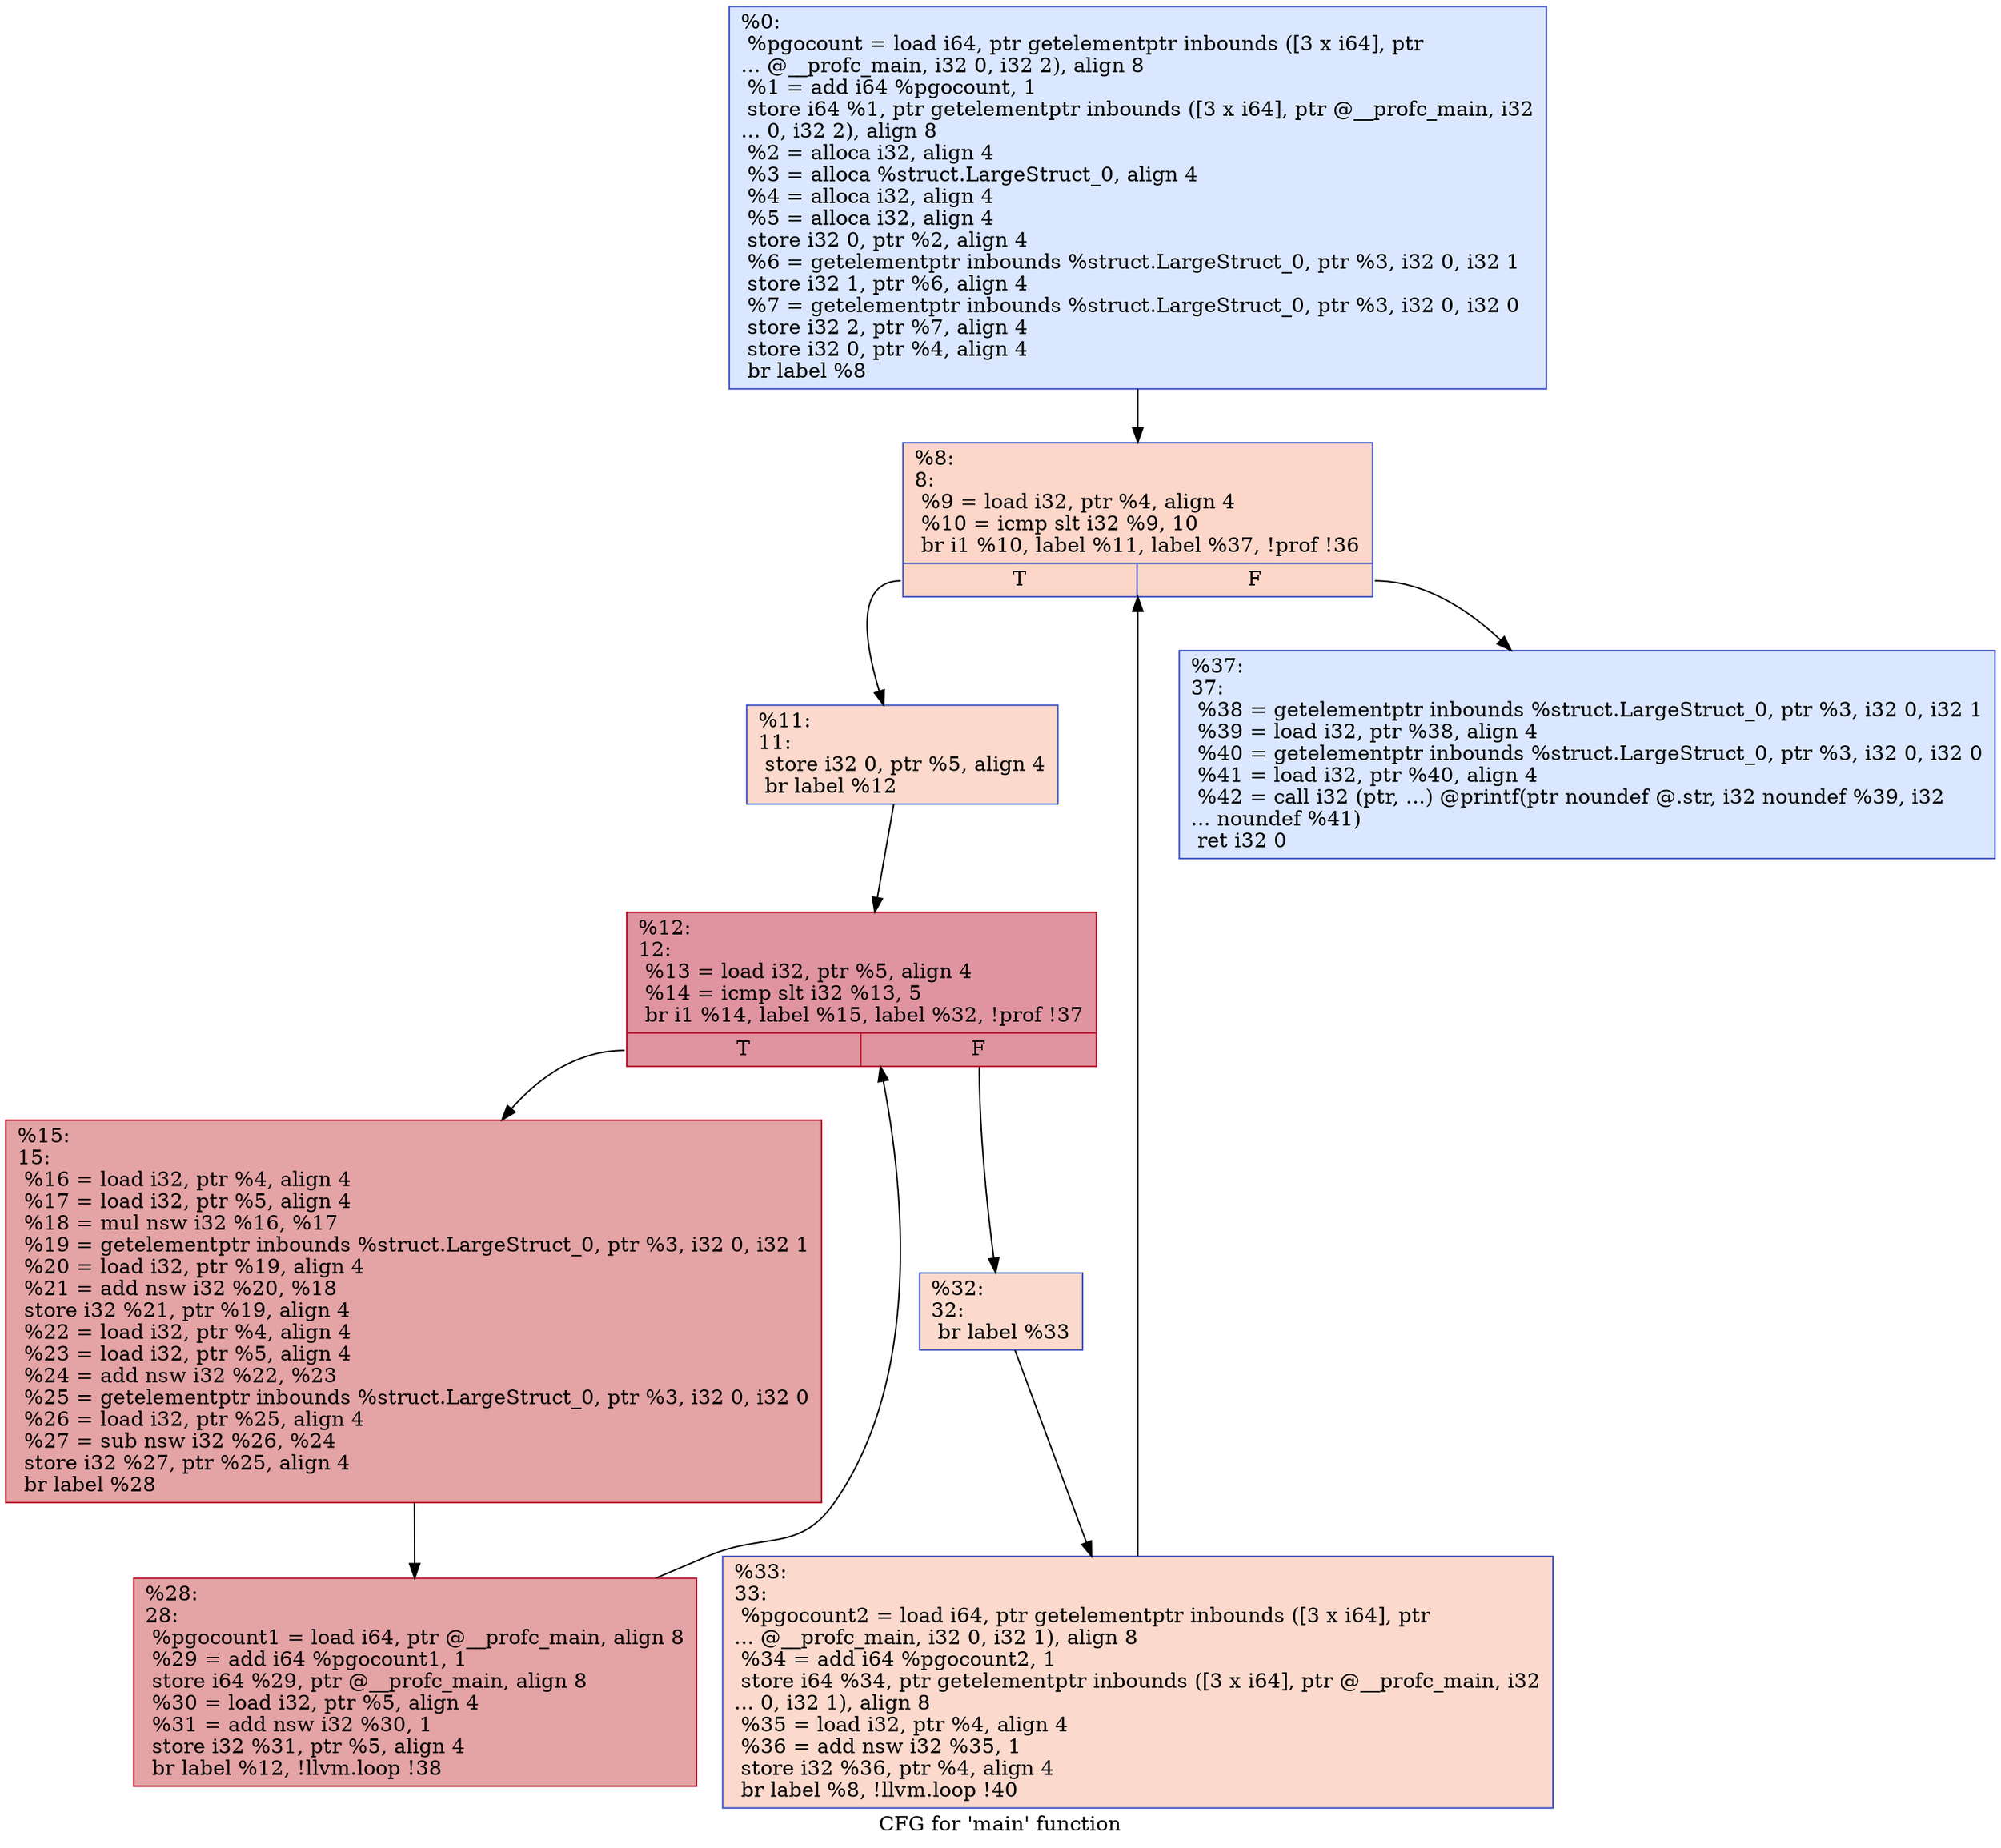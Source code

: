 digraph "CFG for 'main' function" {
	label="CFG for 'main' function";

	Node0x55b6f9255720 [shape=record,color="#3d50c3ff", style=filled, fillcolor="#abc8fd70",label="{%0:\l  %pgocount = load i64, ptr getelementptr inbounds ([3 x i64], ptr\l... @__profc_main, i32 0, i32 2), align 8\l  %1 = add i64 %pgocount, 1\l  store i64 %1, ptr getelementptr inbounds ([3 x i64], ptr @__profc_main, i32\l... 0, i32 2), align 8\l  %2 = alloca i32, align 4\l  %3 = alloca %struct.LargeStruct_0, align 4\l  %4 = alloca i32, align 4\l  %5 = alloca i32, align 4\l  store i32 0, ptr %2, align 4\l  %6 = getelementptr inbounds %struct.LargeStruct_0, ptr %3, i32 0, i32 1\l  store i32 1, ptr %6, align 4\l  %7 = getelementptr inbounds %struct.LargeStruct_0, ptr %3, i32 0, i32 0\l  store i32 2, ptr %7, align 4\l  store i32 0, ptr %4, align 4\l  br label %8\l}"];
	Node0x55b6f9255720 -> Node0x55b6f925bbc0;
	Node0x55b6f925bbc0 [shape=record,color="#3d50c3ff", style=filled, fillcolor="#f6a38570",label="{%8:\l8:                                                \l  %9 = load i32, ptr %4, align 4\l  %10 = icmp slt i32 %9, 10\l  br i1 %10, label %11, label %37, !prof !36\l|{<s0>T|<s1>F}}"];
	Node0x55b6f925bbc0:s0 -> Node0x55b6f925bc10;
	Node0x55b6f925bbc0:s1 -> Node0x55b6f925bdf0;
	Node0x55b6f925bc10 [shape=record,color="#3d50c3ff", style=filled, fillcolor="#f7ac8e70",label="{%11:\l11:                                               \l  store i32 0, ptr %5, align 4\l  br label %12\l}"];
	Node0x55b6f925bc10 -> Node0x55b6f925bc60;
	Node0x55b6f925bc60 [shape=record,color="#b70d28ff", style=filled, fillcolor="#b70d2870",label="{%12:\l12:                                               \l  %13 = load i32, ptr %5, align 4\l  %14 = icmp slt i32 %13, 5\l  br i1 %14, label %15, label %32, !prof !37\l|{<s0>T|<s1>F}}"];
	Node0x55b6f925bc60:s0 -> Node0x55b6f925bcb0;
	Node0x55b6f925bc60:s1 -> Node0x55b6f925bd50;
	Node0x55b6f925bcb0 [shape=record,color="#b70d28ff", style=filled, fillcolor="#c32e3170",label="{%15:\l15:                                               \l  %16 = load i32, ptr %4, align 4\l  %17 = load i32, ptr %5, align 4\l  %18 = mul nsw i32 %16, %17\l  %19 = getelementptr inbounds %struct.LargeStruct_0, ptr %3, i32 0, i32 1\l  %20 = load i32, ptr %19, align 4\l  %21 = add nsw i32 %20, %18\l  store i32 %21, ptr %19, align 4\l  %22 = load i32, ptr %4, align 4\l  %23 = load i32, ptr %5, align 4\l  %24 = add nsw i32 %22, %23\l  %25 = getelementptr inbounds %struct.LargeStruct_0, ptr %3, i32 0, i32 0\l  %26 = load i32, ptr %25, align 4\l  %27 = sub nsw i32 %26, %24\l  store i32 %27, ptr %25, align 4\l  br label %28\l}"];
	Node0x55b6f925bcb0 -> Node0x55b6f925bd00;
	Node0x55b6f925bd00 [shape=record,color="#b70d28ff", style=filled, fillcolor="#c32e3170",label="{%28:\l28:                                               \l  %pgocount1 = load i64, ptr @__profc_main, align 8\l  %29 = add i64 %pgocount1, 1\l  store i64 %29, ptr @__profc_main, align 8\l  %30 = load i32, ptr %5, align 4\l  %31 = add nsw i32 %30, 1\l  store i32 %31, ptr %5, align 4\l  br label %12, !llvm.loop !38\l}"];
	Node0x55b6f925bd00 -> Node0x55b6f925bc60;
	Node0x55b6f925bd50 [shape=record,color="#3d50c3ff", style=filled, fillcolor="#f7ac8e70",label="{%32:\l32:                                               \l  br label %33\l}"];
	Node0x55b6f925bd50 -> Node0x55b6f925bda0;
	Node0x55b6f925bda0 [shape=record,color="#3d50c3ff", style=filled, fillcolor="#f7ac8e70",label="{%33:\l33:                                               \l  %pgocount2 = load i64, ptr getelementptr inbounds ([3 x i64], ptr\l... @__profc_main, i32 0, i32 1), align 8\l  %34 = add i64 %pgocount2, 1\l  store i64 %34, ptr getelementptr inbounds ([3 x i64], ptr @__profc_main, i32\l... 0, i32 1), align 8\l  %35 = load i32, ptr %4, align 4\l  %36 = add nsw i32 %35, 1\l  store i32 %36, ptr %4, align 4\l  br label %8, !llvm.loop !40\l}"];
	Node0x55b6f925bda0 -> Node0x55b6f925bbc0;
	Node0x55b6f925bdf0 [shape=record,color="#3d50c3ff", style=filled, fillcolor="#abc8fd70",label="{%37:\l37:                                               \l  %38 = getelementptr inbounds %struct.LargeStruct_0, ptr %3, i32 0, i32 1\l  %39 = load i32, ptr %38, align 4\l  %40 = getelementptr inbounds %struct.LargeStruct_0, ptr %3, i32 0, i32 0\l  %41 = load i32, ptr %40, align 4\l  %42 = call i32 (ptr, ...) @printf(ptr noundef @.str, i32 noundef %39, i32\l... noundef %41)\l  ret i32 0\l}"];
}
